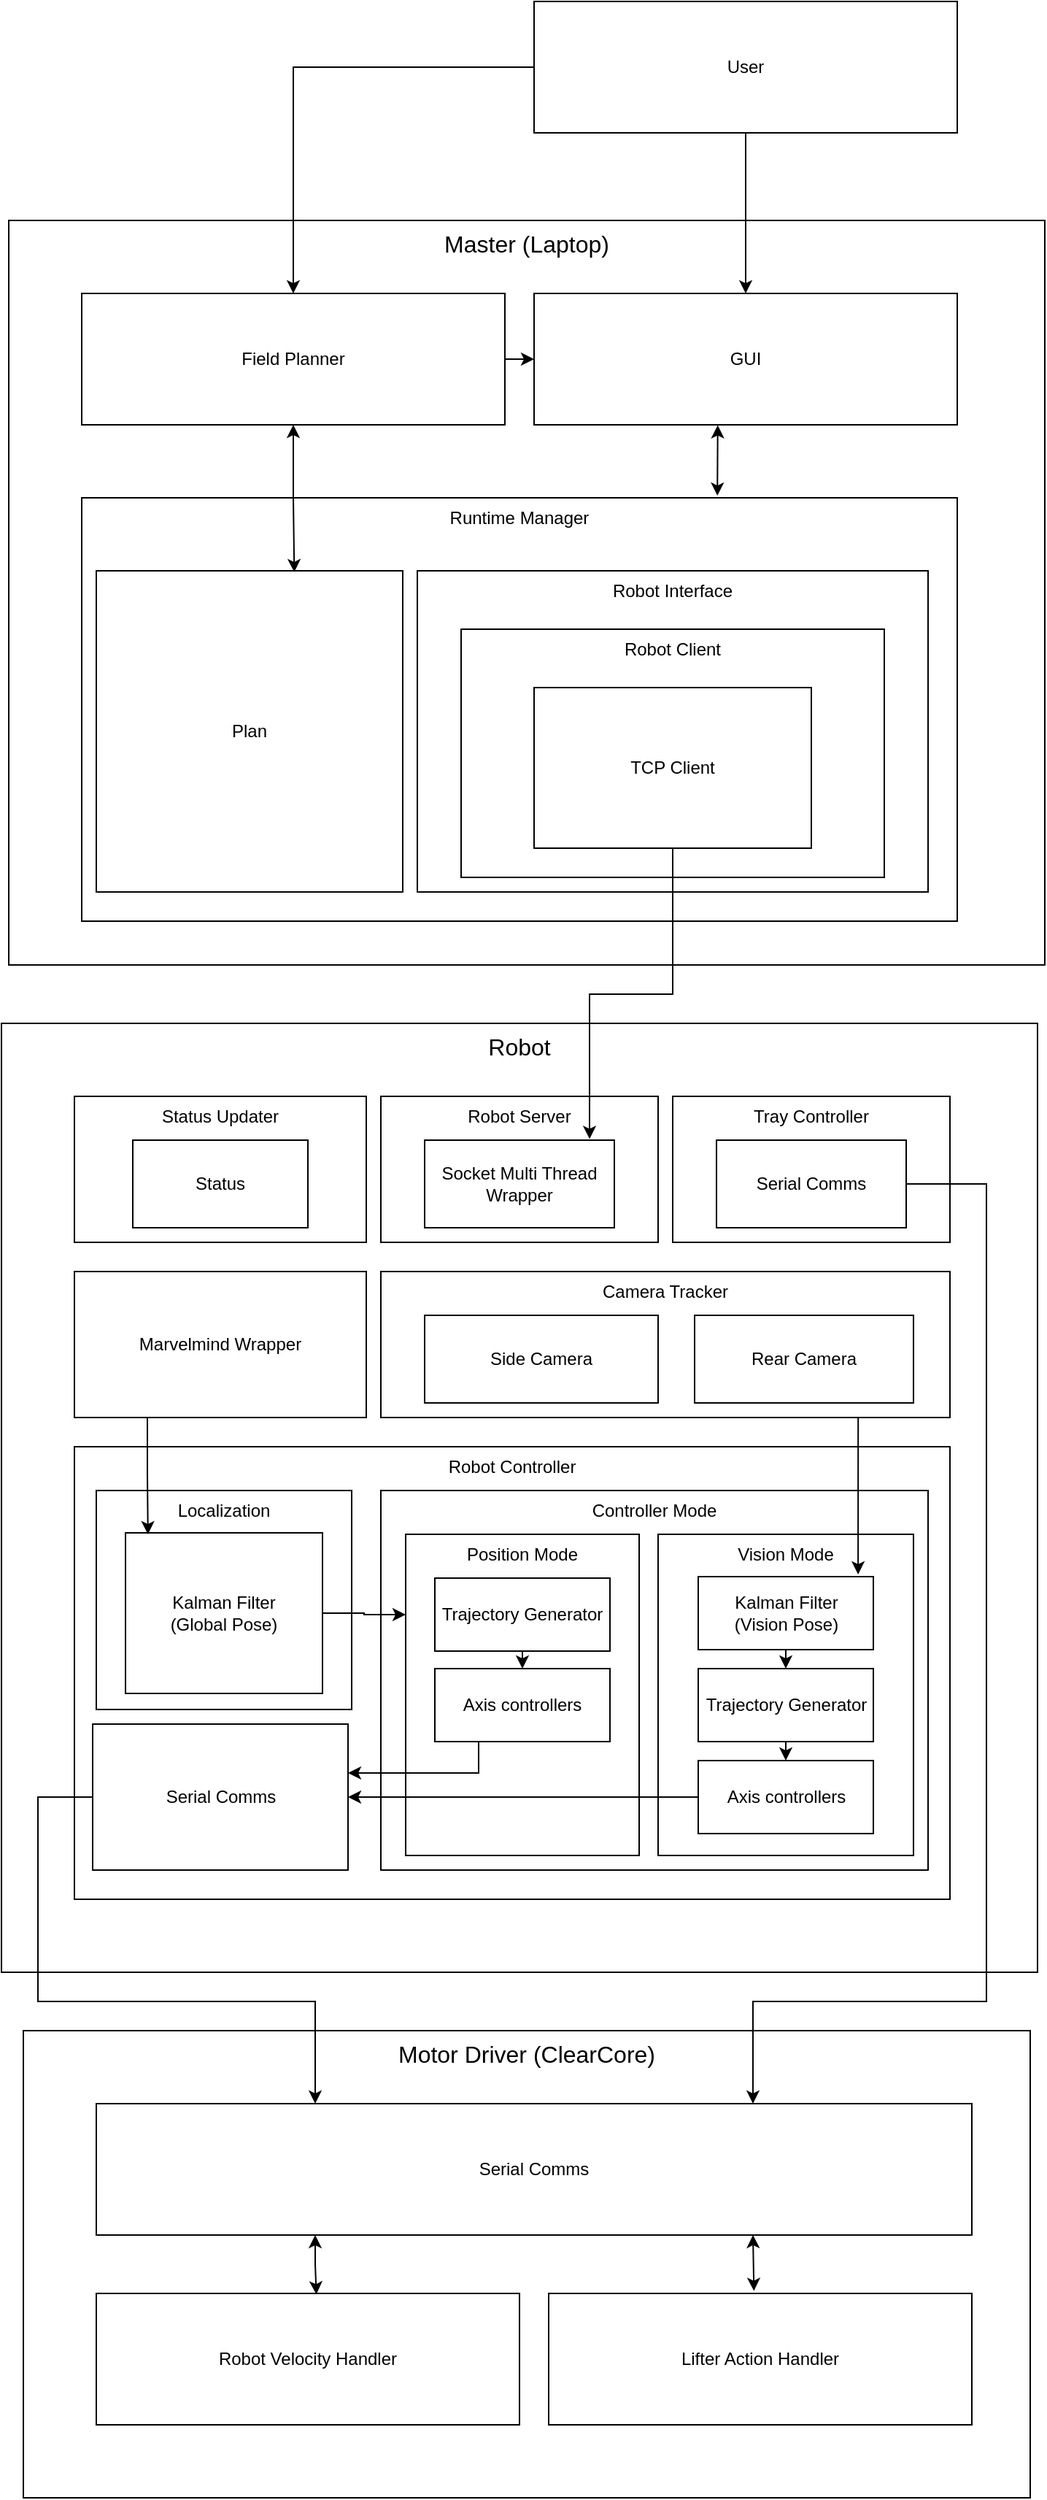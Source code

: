 <mxfile version="14.7.6" type="device"><diagram id="HjjDRPqPhWfrdKk6NoQq" name="Page-1"><mxGraphModel dx="1822" dy="1174" grid="1" gridSize="10" guides="1" tooltips="1" connect="1" arrows="1" fold="1" page="0" pageScale="1" pageWidth="850" pageHeight="1100" math="0" shadow="0"><root><mxCell id="0"/><mxCell id="1" parent="0"/><mxCell id="bsOQisGlFsIBJ-DtpN42-1" value="Master (Laptop)" style="rounded=0;whiteSpace=wrap;html=1;verticalAlign=top;fontSize=16;" parent="1" vertex="1"><mxGeometry x="-150" y="10" width="710" height="510" as="geometry"/></mxCell><mxCell id="bsOQisGlFsIBJ-DtpN42-25" style="edgeStyle=orthogonalEdgeStyle;rounded=0;orthogonalLoop=1;jettySize=auto;html=1;exitX=1;exitY=0.5;exitDx=0;exitDy=0;entryX=0;entryY=0.5;entryDx=0;entryDy=0;fontSize=16;" parent="1" source="bsOQisGlFsIBJ-DtpN42-5" target="bsOQisGlFsIBJ-DtpN42-10" edge="1"><mxGeometry relative="1" as="geometry"/></mxCell><mxCell id="bsOQisGlFsIBJ-DtpN42-5" value="Field Planner" style="rounded=0;whiteSpace=wrap;html=1;" parent="1" vertex="1"><mxGeometry x="-100" y="60" width="290" height="90" as="geometry"/></mxCell><mxCell id="bsOQisGlFsIBJ-DtpN42-10" value="GUI" style="rounded=0;whiteSpace=wrap;html=1;" parent="1" vertex="1"><mxGeometry x="210" y="60" width="290" height="90" as="geometry"/></mxCell><mxCell id="bsOQisGlFsIBJ-DtpN42-12" value="Runtime Manager" style="rounded=0;whiteSpace=wrap;html=1;verticalAlign=top;" parent="1" vertex="1"><mxGeometry x="-100" y="200" width="600" height="290" as="geometry"/></mxCell><mxCell id="bsOQisGlFsIBJ-DtpN42-19" value="Plan" style="rounded=0;whiteSpace=wrap;html=1;verticalAlign=middle;horizontal=1;" parent="1" vertex="1"><mxGeometry x="-90" y="250" width="210" height="220" as="geometry"/></mxCell><mxCell id="bsOQisGlFsIBJ-DtpN42-20" value="Robot Interface" style="rounded=0;whiteSpace=wrap;html=1;verticalAlign=top;" parent="1" vertex="1"><mxGeometry x="130" y="250" width="350" height="220" as="geometry"/></mxCell><mxCell id="bsOQisGlFsIBJ-DtpN42-21" value="Robot Client" style="rounded=0;whiteSpace=wrap;html=1;verticalAlign=top;" parent="1" vertex="1"><mxGeometry x="160" y="290" width="290" height="170" as="geometry"/></mxCell><mxCell id="bsOQisGlFsIBJ-DtpN42-22" value="TCP Client" style="rounded=0;whiteSpace=wrap;html=1;verticalAlign=middle;" parent="1" vertex="1"><mxGeometry x="210" y="330" width="190" height="110" as="geometry"/></mxCell><mxCell id="bsOQisGlFsIBJ-DtpN42-27" style="edgeStyle=orthogonalEdgeStyle;rounded=0;orthogonalLoop=1;jettySize=auto;html=1;exitX=0.5;exitY=1;exitDx=0;exitDy=0;entryX=0.5;entryY=0;entryDx=0;entryDy=0;fontSize=16;" parent="1" source="bsOQisGlFsIBJ-DtpN42-26" target="bsOQisGlFsIBJ-DtpN42-10" edge="1"><mxGeometry relative="1" as="geometry"/></mxCell><mxCell id="bsOQisGlFsIBJ-DtpN42-28" style="edgeStyle=orthogonalEdgeStyle;rounded=0;orthogonalLoop=1;jettySize=auto;html=1;exitX=0;exitY=0.5;exitDx=0;exitDy=0;fontSize=16;" parent="1" source="bsOQisGlFsIBJ-DtpN42-26" target="bsOQisGlFsIBJ-DtpN42-5" edge="1"><mxGeometry relative="1" as="geometry"/></mxCell><mxCell id="bsOQisGlFsIBJ-DtpN42-26" value="User" style="rounded=0;whiteSpace=wrap;html=1;" parent="1" vertex="1"><mxGeometry x="210" y="-140" width="290" height="90" as="geometry"/></mxCell><mxCell id="bsOQisGlFsIBJ-DtpN42-29" value="" style="endArrow=classic;startArrow=classic;html=1;fontSize=16;exitX=0.726;exitY=-0.005;exitDx=0;exitDy=0;exitPerimeter=0;entryX=0.434;entryY=1.003;entryDx=0;entryDy=0;entryPerimeter=0;" parent="1" source="bsOQisGlFsIBJ-DtpN42-12" target="bsOQisGlFsIBJ-DtpN42-10" edge="1"><mxGeometry width="50" height="50" relative="1" as="geometry"><mxPoint x="300" y="220" as="sourcePoint"/><mxPoint x="350" y="170" as="targetPoint"/></mxGeometry></mxCell><mxCell id="bsOQisGlFsIBJ-DtpN42-32" style="edgeStyle=orthogonalEdgeStyle;rounded=0;orthogonalLoop=1;jettySize=auto;html=1;exitX=0.5;exitY=1;exitDx=0;exitDy=0;entryX=0.646;entryY=0.004;entryDx=0;entryDy=0;entryPerimeter=0;fontSize=16;startArrow=classic;startFill=1;" parent="1" source="bsOQisGlFsIBJ-DtpN42-5" target="bsOQisGlFsIBJ-DtpN42-19" edge="1"><mxGeometry relative="1" as="geometry"/></mxCell><mxCell id="bsOQisGlFsIBJ-DtpN42-33" value="Motor Driver (ClearCore)" style="rounded=0;whiteSpace=wrap;html=1;verticalAlign=top;fontSize=16;" parent="1" vertex="1"><mxGeometry x="-140" y="1250" width="690" height="320" as="geometry"/></mxCell><mxCell id="bsOQisGlFsIBJ-DtpN42-40" style="edgeStyle=orthogonalEdgeStyle;rounded=0;orthogonalLoop=1;jettySize=auto;html=1;exitX=0.25;exitY=1;exitDx=0;exitDy=0;entryX=0.52;entryY=0.007;entryDx=0;entryDy=0;entryPerimeter=0;fontSize=16;startArrow=classic;startFill=1;" parent="1" source="bsOQisGlFsIBJ-DtpN42-35" target="bsOQisGlFsIBJ-DtpN42-36" edge="1"><mxGeometry relative="1" as="geometry"/></mxCell><mxCell id="bsOQisGlFsIBJ-DtpN42-41" style="edgeStyle=orthogonalEdgeStyle;rounded=0;orthogonalLoop=1;jettySize=auto;html=1;exitX=0.75;exitY=1;exitDx=0;exitDy=0;entryX=0.485;entryY=-0.019;entryDx=0;entryDy=0;entryPerimeter=0;fontSize=16;startArrow=classic;startFill=1;" parent="1" source="bsOQisGlFsIBJ-DtpN42-35" target="bsOQisGlFsIBJ-DtpN42-37" edge="1"><mxGeometry relative="1" as="geometry"/></mxCell><mxCell id="bsOQisGlFsIBJ-DtpN42-35" value="Serial Comms" style="rounded=0;whiteSpace=wrap;html=1;" parent="1" vertex="1"><mxGeometry x="-90" y="1300" width="600" height="90" as="geometry"/></mxCell><mxCell id="bsOQisGlFsIBJ-DtpN42-36" value="Robot Velocity Handler" style="rounded=0;whiteSpace=wrap;html=1;" parent="1" vertex="1"><mxGeometry x="-90" y="1430" width="290" height="90" as="geometry"/></mxCell><mxCell id="bsOQisGlFsIBJ-DtpN42-37" value="Lifter Action Handler" style="rounded=0;whiteSpace=wrap;html=1;" parent="1" vertex="1"><mxGeometry x="220" y="1430" width="290" height="90" as="geometry"/></mxCell><mxCell id="a1uSAc_6JdK5UaOgZwC8-1" value="Robot" style="rounded=0;whiteSpace=wrap;html=1;verticalAlign=top;fontSize=16;" vertex="1" parent="1"><mxGeometry x="-155" y="560" width="710" height="650" as="geometry"/></mxCell><mxCell id="a1uSAc_6JdK5UaOgZwC8-5" value="Robot Controller" style="rounded=0;whiteSpace=wrap;html=1;verticalAlign=top;" vertex="1" parent="1"><mxGeometry x="-105" y="850" width="600" height="310" as="geometry"/></mxCell><mxCell id="a1uSAc_6JdK5UaOgZwC8-33" style="edgeStyle=orthogonalEdgeStyle;rounded=0;orthogonalLoop=1;jettySize=auto;html=1;exitX=0;exitY=0.5;exitDx=0;exitDy=0;entryX=0.25;entryY=0;entryDx=0;entryDy=0;" edge="1" parent="1" source="a1uSAc_6JdK5UaOgZwC8-6" target="bsOQisGlFsIBJ-DtpN42-35"><mxGeometry relative="1" as="geometry"><Array as="points"><mxPoint x="-130" y="1090"/><mxPoint x="-130" y="1230"/><mxPoint x="60" y="1230"/></Array></mxGeometry></mxCell><mxCell id="a1uSAc_6JdK5UaOgZwC8-6" value="Serial Comms" style="rounded=0;whiteSpace=wrap;html=1;verticalAlign=middle;horizontal=1;" vertex="1" parent="1"><mxGeometry x="-92.5" y="1040" width="175" height="100" as="geometry"/></mxCell><mxCell id="a1uSAc_6JdK5UaOgZwC8-7" value="Controller Mode" style="rounded=0;whiteSpace=wrap;html=1;verticalAlign=top;" vertex="1" parent="1"><mxGeometry x="105" y="880" width="375" height="260" as="geometry"/></mxCell><mxCell id="a1uSAc_6JdK5UaOgZwC8-8" value="Position Mode" style="rounded=0;whiteSpace=wrap;html=1;verticalAlign=top;" vertex="1" parent="1"><mxGeometry x="122" y="910" width="160" height="220" as="geometry"/></mxCell><mxCell id="a1uSAc_6JdK5UaOgZwC8-41" style="edgeStyle=orthogonalEdgeStyle;rounded=0;orthogonalLoop=1;jettySize=auto;html=1;exitX=0.5;exitY=1;exitDx=0;exitDy=0;entryX=0.5;entryY=0;entryDx=0;entryDy=0;" edge="1" parent="1" source="a1uSAc_6JdK5UaOgZwC8-9" target="a1uSAc_6JdK5UaOgZwC8-17"><mxGeometry relative="1" as="geometry"/></mxCell><mxCell id="a1uSAc_6JdK5UaOgZwC8-9" value="Trajectory Generator" style="rounded=0;whiteSpace=wrap;html=1;verticalAlign=middle;" vertex="1" parent="1"><mxGeometry x="142" y="940" width="120" height="50" as="geometry"/></mxCell><mxCell id="a1uSAc_6JdK5UaOgZwC8-12" value="Localization" style="rounded=0;whiteSpace=wrap;html=1;verticalAlign=top;horizontal=1;" vertex="1" parent="1"><mxGeometry x="-90" y="880" width="175" height="150" as="geometry"/></mxCell><mxCell id="a1uSAc_6JdK5UaOgZwC8-36" style="edgeStyle=orthogonalEdgeStyle;rounded=0;orthogonalLoop=1;jettySize=auto;html=1;exitX=1;exitY=0.5;exitDx=0;exitDy=0;entryX=0;entryY=0.25;entryDx=0;entryDy=0;" edge="1" parent="1" source="a1uSAc_6JdK5UaOgZwC8-13" target="a1uSAc_6JdK5UaOgZwC8-8"><mxGeometry relative="1" as="geometry"/></mxCell><mxCell id="a1uSAc_6JdK5UaOgZwC8-13" value="Kalman Filter &lt;br&gt;(Global Pose)" style="rounded=0;whiteSpace=wrap;html=1;verticalAlign=middle;horizontal=1;" vertex="1" parent="1"><mxGeometry x="-70" y="909" width="135" height="110" as="geometry"/></mxCell><mxCell id="a1uSAc_6JdK5UaOgZwC8-16" value="Vision Mode" style="rounded=0;whiteSpace=wrap;html=1;verticalAlign=top;" vertex="1" parent="1"><mxGeometry x="295" y="910" width="175" height="220" as="geometry"/></mxCell><mxCell id="a1uSAc_6JdK5UaOgZwC8-39" style="edgeStyle=orthogonalEdgeStyle;rounded=0;orthogonalLoop=1;jettySize=auto;html=1;exitX=0.25;exitY=1;exitDx=0;exitDy=0;entryX=1;entryY=0.335;entryDx=0;entryDy=0;entryPerimeter=0;" edge="1" parent="1" source="a1uSAc_6JdK5UaOgZwC8-17" target="a1uSAc_6JdK5UaOgZwC8-6"><mxGeometry relative="1" as="geometry"/></mxCell><mxCell id="a1uSAc_6JdK5UaOgZwC8-17" value="Axis controllers" style="rounded=0;whiteSpace=wrap;html=1;verticalAlign=middle;" vertex="1" parent="1"><mxGeometry x="142" y="1002" width="120" height="50" as="geometry"/></mxCell><mxCell id="a1uSAc_6JdK5UaOgZwC8-43" style="edgeStyle=orthogonalEdgeStyle;rounded=0;orthogonalLoop=1;jettySize=auto;html=1;exitX=0.5;exitY=1;exitDx=0;exitDy=0;entryX=0.5;entryY=0;entryDx=0;entryDy=0;" edge="1" parent="1" source="a1uSAc_6JdK5UaOgZwC8-18" target="a1uSAc_6JdK5UaOgZwC8-19"><mxGeometry relative="1" as="geometry"/></mxCell><mxCell id="a1uSAc_6JdK5UaOgZwC8-18" value="Trajectory Generator" style="rounded=0;whiteSpace=wrap;html=1;verticalAlign=middle;" vertex="1" parent="1"><mxGeometry x="322.5" y="1002" width="120" height="50" as="geometry"/></mxCell><mxCell id="a1uSAc_6JdK5UaOgZwC8-40" style="edgeStyle=orthogonalEdgeStyle;rounded=0;orthogonalLoop=1;jettySize=auto;html=1;exitX=0;exitY=0.5;exitDx=0;exitDy=0;" edge="1" parent="1" source="a1uSAc_6JdK5UaOgZwC8-19" target="a1uSAc_6JdK5UaOgZwC8-6"><mxGeometry relative="1" as="geometry"/></mxCell><mxCell id="a1uSAc_6JdK5UaOgZwC8-19" value="Axis controllers" style="rounded=0;whiteSpace=wrap;html=1;verticalAlign=middle;" vertex="1" parent="1"><mxGeometry x="322.5" y="1065" width="120" height="50" as="geometry"/></mxCell><mxCell id="a1uSAc_6JdK5UaOgZwC8-42" style="edgeStyle=orthogonalEdgeStyle;rounded=0;orthogonalLoop=1;jettySize=auto;html=1;exitX=0.5;exitY=1;exitDx=0;exitDy=0;entryX=0.5;entryY=0;entryDx=0;entryDy=0;" edge="1" parent="1" source="a1uSAc_6JdK5UaOgZwC8-20" target="a1uSAc_6JdK5UaOgZwC8-18"><mxGeometry relative="1" as="geometry"/></mxCell><mxCell id="a1uSAc_6JdK5UaOgZwC8-20" value="Kalman Filter &lt;br&gt;(Vision Pose)" style="rounded=0;whiteSpace=wrap;html=1;verticalAlign=middle;" vertex="1" parent="1"><mxGeometry x="322.5" y="939" width="120" height="50" as="geometry"/></mxCell><mxCell id="a1uSAc_6JdK5UaOgZwC8-21" value="Status Updater" style="rounded=0;whiteSpace=wrap;html=1;verticalAlign=top;horizontal=1;" vertex="1" parent="1"><mxGeometry x="-105" y="610" width="200" height="100" as="geometry"/></mxCell><mxCell id="a1uSAc_6JdK5UaOgZwC8-22" value="Robot Server" style="rounded=0;whiteSpace=wrap;html=1;verticalAlign=top;horizontal=1;" vertex="1" parent="1"><mxGeometry x="105" y="610" width="190" height="100" as="geometry"/></mxCell><mxCell id="a1uSAc_6JdK5UaOgZwC8-24" value="Status" style="rounded=0;whiteSpace=wrap;html=1;verticalAlign=middle;horizontal=1;" vertex="1" parent="1"><mxGeometry x="-65" y="640" width="120" height="60" as="geometry"/></mxCell><mxCell id="a1uSAc_6JdK5UaOgZwC8-25" value="Socket Multi Thread Wrapper" style="rounded=0;whiteSpace=wrap;html=1;verticalAlign=middle;horizontal=1;" vertex="1" parent="1"><mxGeometry x="135" y="640" width="130" height="60" as="geometry"/></mxCell><mxCell id="a1uSAc_6JdK5UaOgZwC8-26" value="Tray Controller" style="rounded=0;whiteSpace=wrap;html=1;verticalAlign=top;horizontal=1;" vertex="1" parent="1"><mxGeometry x="305" y="610" width="190" height="100" as="geometry"/></mxCell><mxCell id="a1uSAc_6JdK5UaOgZwC8-32" style="edgeStyle=orthogonalEdgeStyle;rounded=0;orthogonalLoop=1;jettySize=auto;html=1;exitX=1;exitY=0.5;exitDx=0;exitDy=0;entryX=0.75;entryY=0;entryDx=0;entryDy=0;" edge="1" parent="1" source="a1uSAc_6JdK5UaOgZwC8-27" target="bsOQisGlFsIBJ-DtpN42-35"><mxGeometry relative="1" as="geometry"><Array as="points"><mxPoint x="520" y="670"/><mxPoint x="520" y="1230"/><mxPoint x="360" y="1230"/></Array></mxGeometry></mxCell><mxCell id="a1uSAc_6JdK5UaOgZwC8-27" value="Serial Comms" style="rounded=0;whiteSpace=wrap;html=1;verticalAlign=middle;horizontal=1;" vertex="1" parent="1"><mxGeometry x="335" y="640" width="130" height="60" as="geometry"/></mxCell><mxCell id="a1uSAc_6JdK5UaOgZwC8-35" style="edgeStyle=orthogonalEdgeStyle;rounded=0;orthogonalLoop=1;jettySize=auto;html=1;exitX=0.25;exitY=1;exitDx=0;exitDy=0;entryX=0.114;entryY=0.009;entryDx=0;entryDy=0;entryPerimeter=0;" edge="1" parent="1" source="a1uSAc_6JdK5UaOgZwC8-28" target="a1uSAc_6JdK5UaOgZwC8-13"><mxGeometry relative="1" as="geometry"/></mxCell><mxCell id="a1uSAc_6JdK5UaOgZwC8-28" value="Marvelmind Wrapper" style="rounded=0;whiteSpace=wrap;html=1;verticalAlign=middle;horizontal=1;" vertex="1" parent="1"><mxGeometry x="-105" y="730" width="200" height="100" as="geometry"/></mxCell><mxCell id="a1uSAc_6JdK5UaOgZwC8-38" style="edgeStyle=orthogonalEdgeStyle;rounded=0;orthogonalLoop=1;jettySize=auto;html=1;exitX=0.75;exitY=1;exitDx=0;exitDy=0;entryX=0.913;entryY=-0.03;entryDx=0;entryDy=0;entryPerimeter=0;" edge="1" parent="1" source="a1uSAc_6JdK5UaOgZwC8-29" target="a1uSAc_6JdK5UaOgZwC8-20"><mxGeometry relative="1" as="geometry"><Array as="points"><mxPoint x="432" y="830"/></Array></mxGeometry></mxCell><mxCell id="a1uSAc_6JdK5UaOgZwC8-29" value="Camera Tracker" style="rounded=0;whiteSpace=wrap;html=1;verticalAlign=top;horizontal=1;" vertex="1" parent="1"><mxGeometry x="105" y="730" width="390" height="100" as="geometry"/></mxCell><mxCell id="a1uSAc_6JdK5UaOgZwC8-30" value="Side Camera" style="rounded=0;whiteSpace=wrap;html=1;verticalAlign=middle;horizontal=1;" vertex="1" parent="1"><mxGeometry x="135" y="760" width="160" height="60" as="geometry"/></mxCell><mxCell id="a1uSAc_6JdK5UaOgZwC8-31" value="Rear Camera" style="rounded=0;whiteSpace=wrap;html=1;verticalAlign=middle;horizontal=1;" vertex="1" parent="1"><mxGeometry x="320" y="760" width="150" height="60" as="geometry"/></mxCell><mxCell id="a1uSAc_6JdK5UaOgZwC8-34" style="edgeStyle=orthogonalEdgeStyle;rounded=0;orthogonalLoop=1;jettySize=auto;html=1;exitX=0.5;exitY=1;exitDx=0;exitDy=0;entryX=0.867;entryY=-0.013;entryDx=0;entryDy=0;entryPerimeter=0;" edge="1" parent="1" source="bsOQisGlFsIBJ-DtpN42-22" target="a1uSAc_6JdK5UaOgZwC8-25"><mxGeometry relative="1" as="geometry"><mxPoint x="245" y="630" as="targetPoint"/><Array as="points"><mxPoint x="305" y="540"/><mxPoint x="248" y="540"/><mxPoint x="248" y="639"/></Array></mxGeometry></mxCell></root></mxGraphModel></diagram></mxfile>